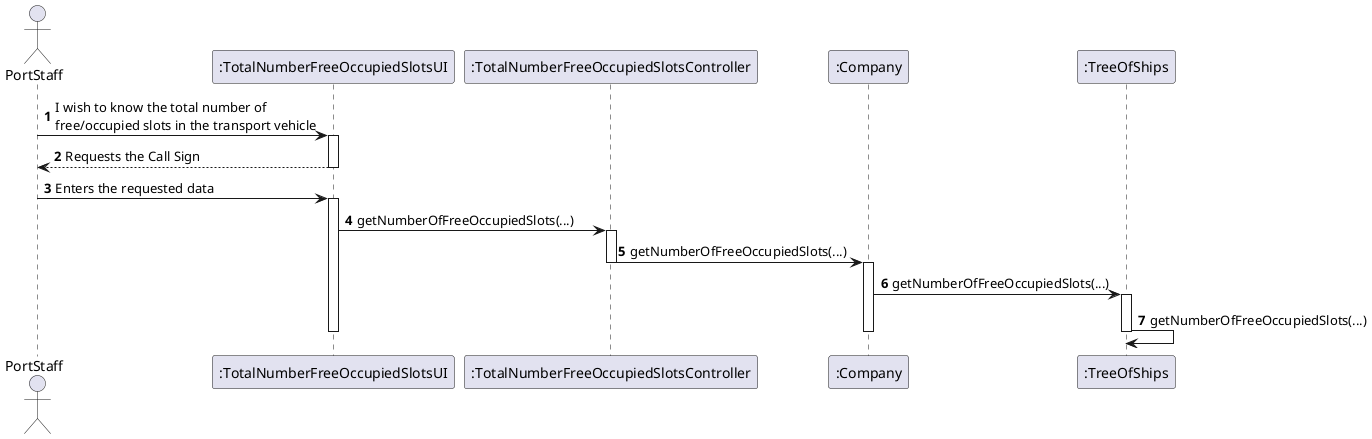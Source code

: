 @startuml
'https://plantuml.com/sequence-diagram

autonumber

actor       PortStaff             as Ps
participant    ":TotalNumberFreeOccupiedSlotsUI"         as UI
participant    ":TotalNumberFreeOccupiedSlotsController" as CTRL
participant    ":Company"              as Company
participant    ":TreeOfShips"   as treeOfShipsCallSign

Ps -> UI : I wish to know the total number of \nfree/occupied slots in the transport vehicle
activate UI

UI --> Ps : Requests the Call Sign

deactivate UI

Ps -> UI : Enters the requested data

activate UI

UI -> CTRL : getNumberOfFreeOccupiedSlots(...)

activate CTRL

CTRL -> Company : getNumberOfFreeOccupiedSlots(...)

deactivate CTRL

activate Company

Company -> treeOfShipsCallSign : getNumberOfFreeOccupiedSlots(...)

activate treeOfShipsCallSign

treeOfShipsCallSign -> treeOfShipsCallSign : getNumberOfFreeOccupiedSlots(...)

deactivate treeOfShipsCallSign

deactivate Company

deactivate UI
@enduml